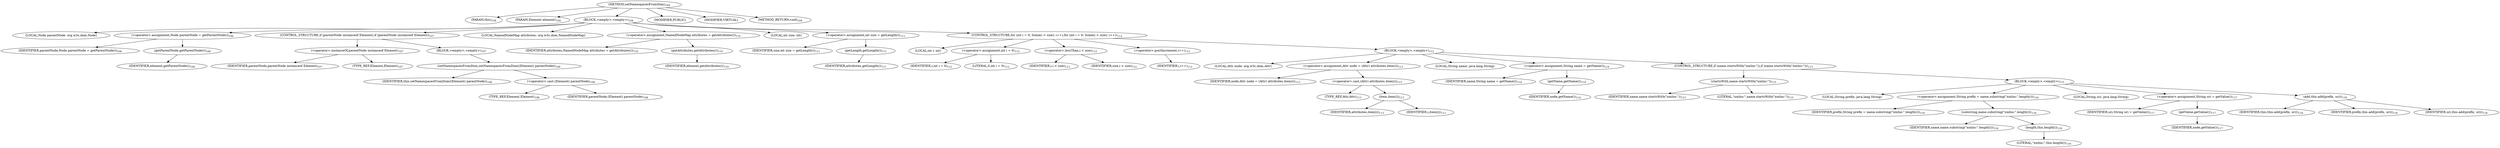 digraph "setNamespacesFromDom" {  
"254" [label = <(METHOD,setNamespacesFromDom)<SUB>104</SUB>> ]
"16" [label = <(PARAM,this)<SUB>104</SUB>> ]
"255" [label = <(PARAM,Element element)<SUB>104</SUB>> ]
"256" [label = <(BLOCK,&lt;empty&gt;,&lt;empty&gt;)<SUB>104</SUB>> ]
"257" [label = <(LOCAL,Node parentNode: org.w3c.dom.Node)> ]
"258" [label = <(&lt;operator&gt;.assignment,Node parentNode = getParentNode())<SUB>106</SUB>> ]
"259" [label = <(IDENTIFIER,parentNode,Node parentNode = getParentNode())<SUB>106</SUB>> ]
"260" [label = <(getParentNode,getParentNode())<SUB>106</SUB>> ]
"261" [label = <(IDENTIFIER,element,getParentNode())<SUB>106</SUB>> ]
"262" [label = <(CONTROL_STRUCTURE,if (parentNode instanceof Element),if (parentNode instanceof Element))<SUB>107</SUB>> ]
"263" [label = <(&lt;operator&gt;.instanceOf,parentNode instanceof Element)<SUB>107</SUB>> ]
"264" [label = <(IDENTIFIER,parentNode,parentNode instanceof Element)<SUB>107</SUB>> ]
"265" [label = <(TYPE_REF,Element,Element)<SUB>107</SUB>> ]
"266" [label = <(BLOCK,&lt;empty&gt;,&lt;empty&gt;)<SUB>107</SUB>> ]
"267" [label = <(setNamespacesFromDom,setNamespacesFromDom((Element) parentNode))<SUB>108</SUB>> ]
"15" [label = <(IDENTIFIER,this,setNamespacesFromDom((Element) parentNode))<SUB>108</SUB>> ]
"268" [label = <(&lt;operator&gt;.cast,(Element) parentNode)<SUB>108</SUB>> ]
"269" [label = <(TYPE_REF,Element,Element)<SUB>108</SUB>> ]
"270" [label = <(IDENTIFIER,parentNode,(Element) parentNode)<SUB>108</SUB>> ]
"271" [label = <(LOCAL,NamedNodeMap attributes: org.w3c.dom.NamedNodeMap)> ]
"272" [label = <(&lt;operator&gt;.assignment,NamedNodeMap attributes = getAttributes())<SUB>110</SUB>> ]
"273" [label = <(IDENTIFIER,attributes,NamedNodeMap attributes = getAttributes())<SUB>110</SUB>> ]
"274" [label = <(getAttributes,getAttributes())<SUB>110</SUB>> ]
"275" [label = <(IDENTIFIER,element,getAttributes())<SUB>110</SUB>> ]
"276" [label = <(LOCAL,int size: int)> ]
"277" [label = <(&lt;operator&gt;.assignment,int size = getLength())<SUB>111</SUB>> ]
"278" [label = <(IDENTIFIER,size,int size = getLength())<SUB>111</SUB>> ]
"279" [label = <(getLength,getLength())<SUB>111</SUB>> ]
"280" [label = <(IDENTIFIER,attributes,getLength())<SUB>111</SUB>> ]
"281" [label = <(CONTROL_STRUCTURE,for (int i = 0; Some(i &lt; size); i++),for (int i = 0; Some(i &lt; size); i++))<SUB>112</SUB>> ]
"282" [label = <(LOCAL,int i: int)> ]
"283" [label = <(&lt;operator&gt;.assignment,int i = 0)<SUB>112</SUB>> ]
"284" [label = <(IDENTIFIER,i,int i = 0)<SUB>112</SUB>> ]
"285" [label = <(LITERAL,0,int i = 0)<SUB>112</SUB>> ]
"286" [label = <(&lt;operator&gt;.lessThan,i &lt; size)<SUB>112</SUB>> ]
"287" [label = <(IDENTIFIER,i,i &lt; size)<SUB>112</SUB>> ]
"288" [label = <(IDENTIFIER,size,i &lt; size)<SUB>112</SUB>> ]
"289" [label = <(&lt;operator&gt;.postIncrement,i++)<SUB>112</SUB>> ]
"290" [label = <(IDENTIFIER,i,i++)<SUB>112</SUB>> ]
"291" [label = <(BLOCK,&lt;empty&gt;,&lt;empty&gt;)<SUB>112</SUB>> ]
"292" [label = <(LOCAL,Attr node: org.w3c.dom.Attr)> ]
"293" [label = <(&lt;operator&gt;.assignment,Attr node = (Attr) attributes.item(i))<SUB>113</SUB>> ]
"294" [label = <(IDENTIFIER,node,Attr node = (Attr) attributes.item(i))<SUB>113</SUB>> ]
"295" [label = <(&lt;operator&gt;.cast,(Attr) attributes.item(i))<SUB>113</SUB>> ]
"296" [label = <(TYPE_REF,Attr,Attr)<SUB>113</SUB>> ]
"297" [label = <(item,item(i))<SUB>113</SUB>> ]
"298" [label = <(IDENTIFIER,attributes,item(i))<SUB>113</SUB>> ]
"299" [label = <(IDENTIFIER,i,item(i))<SUB>113</SUB>> ]
"300" [label = <(LOCAL,String name: java.lang.String)> ]
"301" [label = <(&lt;operator&gt;.assignment,String name = getName())<SUB>114</SUB>> ]
"302" [label = <(IDENTIFIER,name,String name = getName())<SUB>114</SUB>> ]
"303" [label = <(getName,getName())<SUB>114</SUB>> ]
"304" [label = <(IDENTIFIER,node,getName())<SUB>114</SUB>> ]
"305" [label = <(CONTROL_STRUCTURE,if (name.startsWith(&quot;xmlns:&quot;)),if (name.startsWith(&quot;xmlns:&quot;)))<SUB>115</SUB>> ]
"306" [label = <(startsWith,name.startsWith(&quot;xmlns:&quot;))<SUB>115</SUB>> ]
"307" [label = <(IDENTIFIER,name,name.startsWith(&quot;xmlns:&quot;))<SUB>115</SUB>> ]
"308" [label = <(LITERAL,&quot;xmlns:&quot;,name.startsWith(&quot;xmlns:&quot;))<SUB>115</SUB>> ]
"309" [label = <(BLOCK,&lt;empty&gt;,&lt;empty&gt;)<SUB>115</SUB>> ]
"310" [label = <(LOCAL,String prefix: java.lang.String)> ]
"311" [label = <(&lt;operator&gt;.assignment,String prefix = name.substring(&quot;xmlns:&quot;.length()))<SUB>116</SUB>> ]
"312" [label = <(IDENTIFIER,prefix,String prefix = name.substring(&quot;xmlns:&quot;.length()))<SUB>116</SUB>> ]
"313" [label = <(substring,name.substring(&quot;xmlns:&quot;.length()))<SUB>116</SUB>> ]
"314" [label = <(IDENTIFIER,name,name.substring(&quot;xmlns:&quot;.length()))<SUB>116</SUB>> ]
"315" [label = <(length,this.length())<SUB>116</SUB>> ]
"316" [label = <(LITERAL,&quot;xmlns:&quot;,this.length())<SUB>116</SUB>> ]
"317" [label = <(LOCAL,String uri: java.lang.String)> ]
"318" [label = <(&lt;operator&gt;.assignment,String uri = getValue())<SUB>117</SUB>> ]
"319" [label = <(IDENTIFIER,uri,String uri = getValue())<SUB>117</SUB>> ]
"320" [label = <(getValue,getValue())<SUB>117</SUB>> ]
"321" [label = <(IDENTIFIER,node,getValue())<SUB>117</SUB>> ]
"322" [label = <(add,this.add(prefix, uri))<SUB>118</SUB>> ]
"17" [label = <(IDENTIFIER,this,this.add(prefix, uri))<SUB>118</SUB>> ]
"323" [label = <(IDENTIFIER,prefix,this.add(prefix, uri))<SUB>118</SUB>> ]
"324" [label = <(IDENTIFIER,uri,this.add(prefix, uri))<SUB>118</SUB>> ]
"325" [label = <(MODIFIER,PUBLIC)> ]
"326" [label = <(MODIFIER,VIRTUAL)> ]
"327" [label = <(METHOD_RETURN,void)<SUB>104</SUB>> ]
  "254" -> "16" 
  "254" -> "255" 
  "254" -> "256" 
  "254" -> "325" 
  "254" -> "326" 
  "254" -> "327" 
  "256" -> "257" 
  "256" -> "258" 
  "256" -> "262" 
  "256" -> "271" 
  "256" -> "272" 
  "256" -> "276" 
  "256" -> "277" 
  "256" -> "281" 
  "258" -> "259" 
  "258" -> "260" 
  "260" -> "261" 
  "262" -> "263" 
  "262" -> "266" 
  "263" -> "264" 
  "263" -> "265" 
  "266" -> "267" 
  "267" -> "15" 
  "267" -> "268" 
  "268" -> "269" 
  "268" -> "270" 
  "272" -> "273" 
  "272" -> "274" 
  "274" -> "275" 
  "277" -> "278" 
  "277" -> "279" 
  "279" -> "280" 
  "281" -> "282" 
  "281" -> "283" 
  "281" -> "286" 
  "281" -> "289" 
  "281" -> "291" 
  "283" -> "284" 
  "283" -> "285" 
  "286" -> "287" 
  "286" -> "288" 
  "289" -> "290" 
  "291" -> "292" 
  "291" -> "293" 
  "291" -> "300" 
  "291" -> "301" 
  "291" -> "305" 
  "293" -> "294" 
  "293" -> "295" 
  "295" -> "296" 
  "295" -> "297" 
  "297" -> "298" 
  "297" -> "299" 
  "301" -> "302" 
  "301" -> "303" 
  "303" -> "304" 
  "305" -> "306" 
  "305" -> "309" 
  "306" -> "307" 
  "306" -> "308" 
  "309" -> "310" 
  "309" -> "311" 
  "309" -> "317" 
  "309" -> "318" 
  "309" -> "322" 
  "311" -> "312" 
  "311" -> "313" 
  "313" -> "314" 
  "313" -> "315" 
  "315" -> "316" 
  "318" -> "319" 
  "318" -> "320" 
  "320" -> "321" 
  "322" -> "17" 
  "322" -> "323" 
  "322" -> "324" 
}
